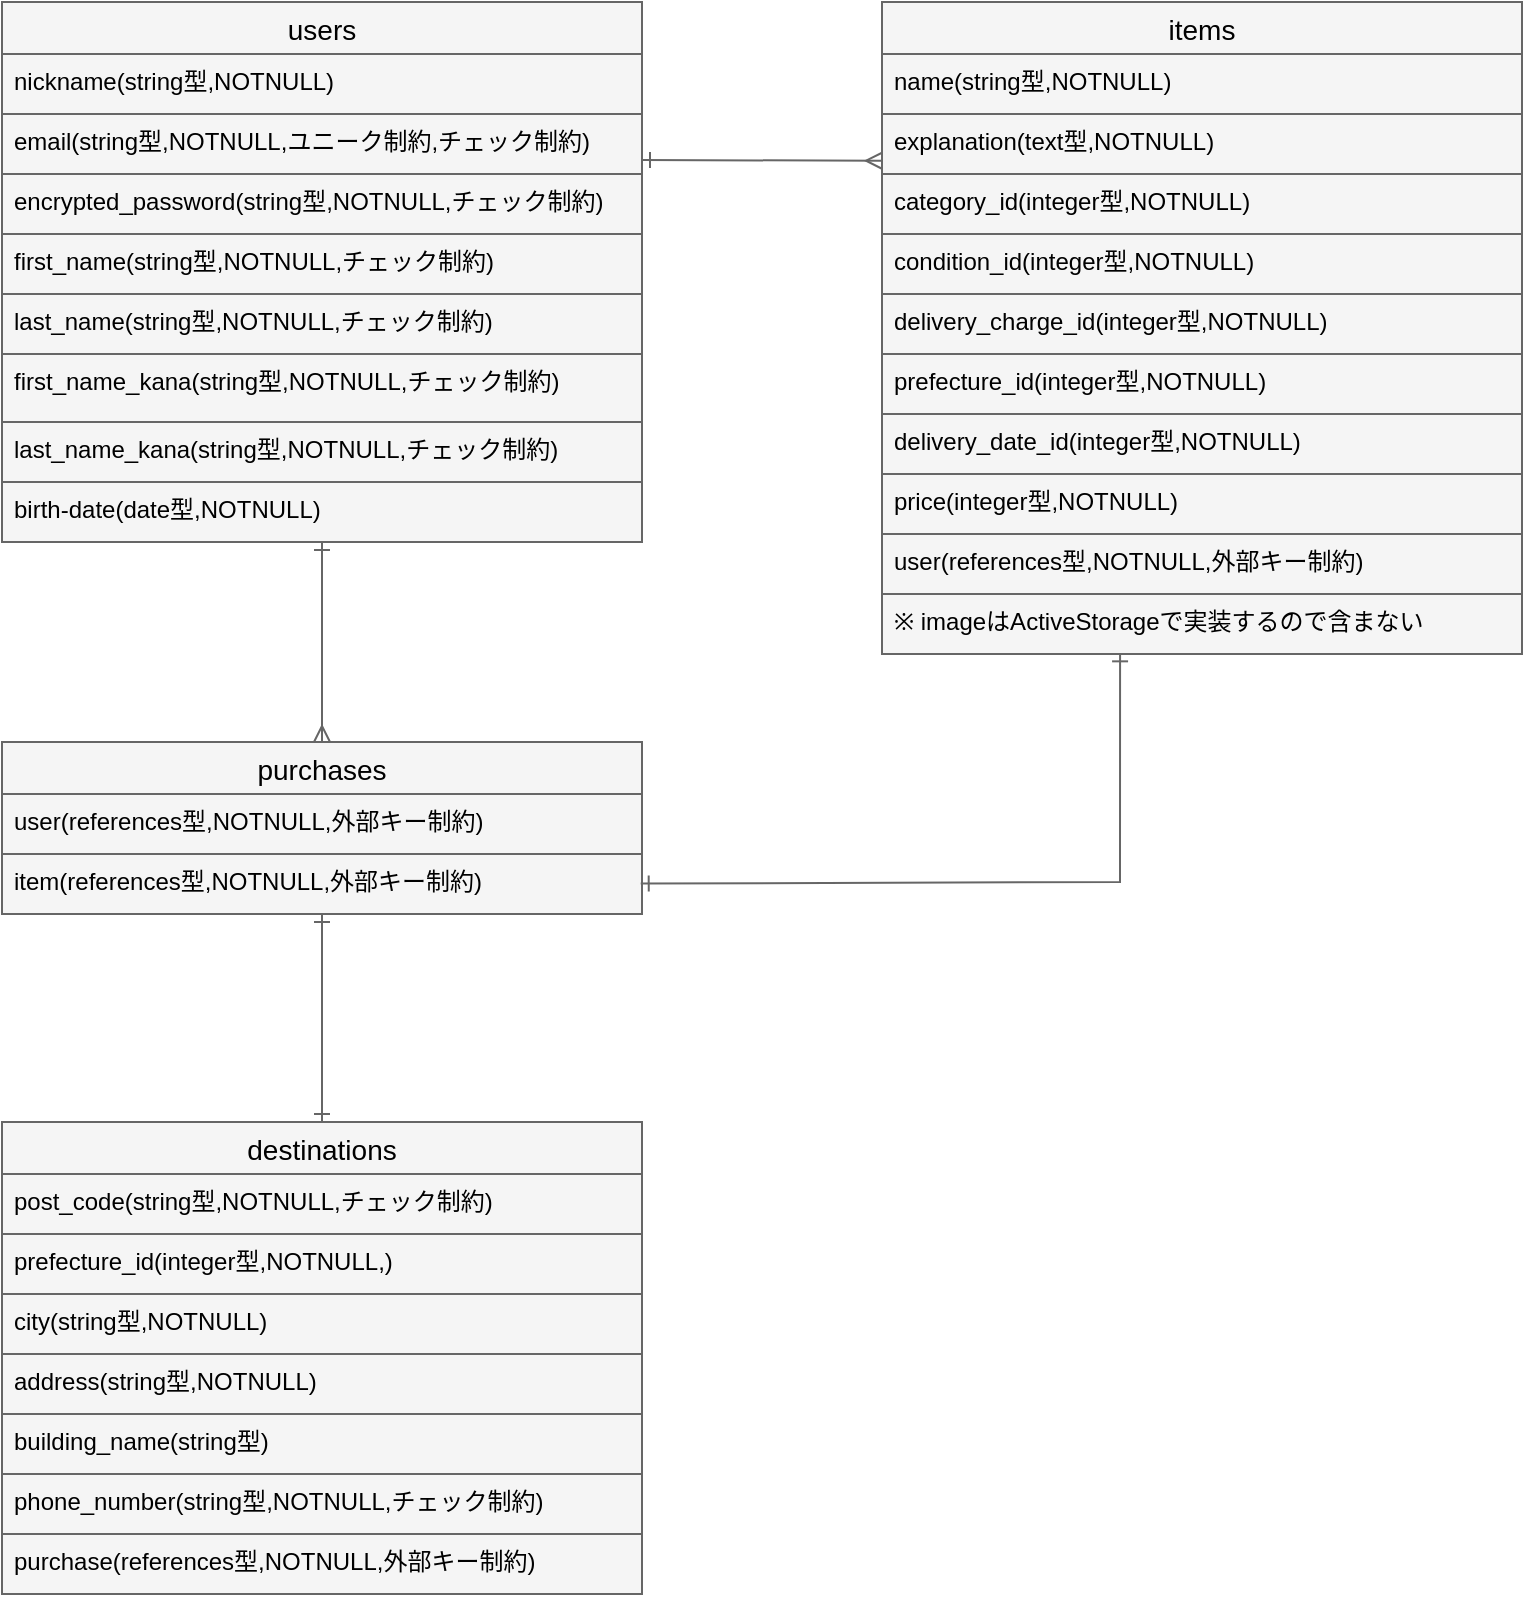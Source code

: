 <mxfile>
    <diagram id="jaYpOuYOMPLMd1vU-w20" name="ページ1">
        <mxGraphModel dx="647" dy="551" grid="1" gridSize="10" guides="1" tooltips="1" connect="1" arrows="1" fold="1" page="1" pageScale="1" pageWidth="827" pageHeight="1169" math="0" shadow="0">
            <root>
                <mxCell id="0"/>
                <mxCell id="1" parent="0"/>
                <mxCell id="2" value="users" style="swimlane;fontStyle=0;childLayout=stackLayout;horizontal=1;startSize=26;horizontalStack=0;resizeParent=1;resizeParentMax=0;resizeLast=0;collapsible=1;marginBottom=0;align=center;fontSize=14;fillColor=#f5f5f5;strokeColor=#666666;fontColor=#000000;" parent="1" vertex="1">
                    <mxGeometry x="40" y="40" width="320" height="270" as="geometry"/>
                </mxCell>
                <mxCell id="3" value="nickname(string型,NOTNULL)" style="text;strokeColor=#666666;fillColor=#f5f5f5;spacingLeft=4;spacingRight=4;overflow=hidden;rotatable=0;points=[[0,0.5],[1,0.5]];portConstraint=eastwest;fontSize=12;fontColor=#000000;" parent="2" vertex="1">
                    <mxGeometry y="26" width="320" height="30" as="geometry"/>
                </mxCell>
                <mxCell id="4" value="email(string型,NOTNULL,ユニーク制約,チェック制約)" style="text;strokeColor=#666666;fillColor=#f5f5f5;spacingLeft=4;spacingRight=4;overflow=hidden;rotatable=0;points=[[0,0.5],[1,0.5]];portConstraint=eastwest;fontSize=12;fontColor=#000000;" parent="2" vertex="1">
                    <mxGeometry y="56" width="320" height="30" as="geometry"/>
                </mxCell>
                <mxCell id="5" value="encrypted_password(string型,NOTNULL,チェック制約)" style="text;strokeColor=#666666;fillColor=#f5f5f5;spacingLeft=4;spacingRight=4;overflow=hidden;rotatable=0;points=[[0,0.5],[1,0.5]];portConstraint=eastwest;fontSize=12;fontColor=#000000;" parent="2" vertex="1">
                    <mxGeometry y="86" width="320" height="30" as="geometry"/>
                </mxCell>
                <mxCell id="39" value="first_name(string型,NOTNULL,チェック制約)" style="text;strokeColor=#666666;fillColor=#f5f5f5;spacingLeft=4;spacingRight=4;overflow=hidden;rotatable=0;points=[[0,0.5],[1,0.5]];portConstraint=eastwest;fontSize=12;fontColor=#000000;" parent="2" vertex="1">
                    <mxGeometry y="116" width="320" height="30" as="geometry"/>
                </mxCell>
                <mxCell id="40" value="last_name(string型,NOTNULL,チェック制約)" style="text;strokeColor=#666666;fillColor=#f5f5f5;spacingLeft=4;spacingRight=4;overflow=hidden;rotatable=0;points=[[0,0.5],[1,0.5]];portConstraint=eastwest;fontSize=12;fontColor=#000000;" parent="2" vertex="1">
                    <mxGeometry y="146" width="320" height="30" as="geometry"/>
                </mxCell>
                <mxCell id="91" value="first_name_kana(string型,NOTNULL,チェック制約)" style="text;strokeColor=#666666;fillColor=#f5f5f5;spacingLeft=4;spacingRight=4;overflow=hidden;rotatable=0;points=[[0,0.5],[1,0.5]];portConstraint=eastwest;fontSize=12;fontColor=#000000;" parent="2" vertex="1">
                    <mxGeometry y="176" width="320" height="34" as="geometry"/>
                </mxCell>
                <mxCell id="90" value="last_name_kana(string型,NOTNULL,チェック制約)" style="text;strokeColor=#666666;fillColor=#f5f5f5;spacingLeft=4;spacingRight=4;overflow=hidden;rotatable=0;points=[[0,0.5],[1,0.5]];portConstraint=eastwest;fontSize=12;fontColor=#000000;" parent="2" vertex="1">
                    <mxGeometry y="210" width="320" height="30" as="geometry"/>
                </mxCell>
                <mxCell id="47" value="birth-date(date型,NOTNULL)" style="text;strokeColor=#666666;fillColor=#f5f5f5;spacingLeft=4;spacingRight=4;overflow=hidden;rotatable=0;points=[[0,0.5],[1,0.5]];portConstraint=eastwest;fontSize=12;fontColor=#000000;" parent="2" vertex="1">
                    <mxGeometry y="240" width="320" height="30" as="geometry"/>
                </mxCell>
                <mxCell id="19" value="items" style="swimlane;fontStyle=0;childLayout=stackLayout;horizontal=1;startSize=26;horizontalStack=0;resizeParent=1;resizeParentMax=0;resizeLast=0;collapsible=1;marginBottom=0;align=center;fontSize=14;fillColor=#f5f5f5;strokeColor=#666666;fontColor=#000000;" parent="1" vertex="1">
                    <mxGeometry x="480" y="40" width="320" height="326" as="geometry"/>
                </mxCell>
                <mxCell id="21" value="name(string型,NOTNULL)" style="text;strokeColor=#666666;fillColor=#f5f5f5;spacingLeft=4;spacingRight=4;overflow=hidden;rotatable=0;points=[[0,0.5],[1,0.5]];portConstraint=eastwest;fontSize=12;fontColor=#000000;" parent="19" vertex="1">
                    <mxGeometry y="26" width="320" height="30" as="geometry"/>
                </mxCell>
                <mxCell id="33" value="explanation(text型,NOTNULL)" style="text;strokeColor=#666666;fillColor=#f5f5f5;spacingLeft=4;spacingRight=4;overflow=hidden;rotatable=0;points=[[0,0.5],[1,0.5]];portConstraint=eastwest;fontSize=12;fontColor=#000000;" parent="19" vertex="1">
                    <mxGeometry y="56" width="320" height="30" as="geometry"/>
                </mxCell>
                <mxCell id="22" value="category_id(integer型,NOTNULL)" style="text;strokeColor=#666666;fillColor=#f5f5f5;spacingLeft=4;spacingRight=4;overflow=hidden;rotatable=0;points=[[0,0.5],[1,0.5]];portConstraint=eastwest;fontSize=12;fontColor=#000000;" parent="19" vertex="1">
                    <mxGeometry y="86" width="320" height="30" as="geometry"/>
                </mxCell>
                <mxCell id="49" value="condition_id(integer型,NOTNULL)" style="text;strokeColor=#666666;fillColor=#f5f5f5;spacingLeft=4;spacingRight=4;overflow=hidden;rotatable=0;points=[[0,0.5],[1,0.5]];portConstraint=eastwest;fontSize=12;fontColor=#000000;" parent="19" vertex="1">
                    <mxGeometry y="116" width="320" height="30" as="geometry"/>
                </mxCell>
                <mxCell id="50" value="delivery_charge_id(integer型,NOTNULL)" style="text;strokeColor=#666666;fillColor=#f5f5f5;spacingLeft=4;spacingRight=4;overflow=hidden;rotatable=0;points=[[0,0.5],[1,0.5]];portConstraint=eastwest;fontSize=12;fontColor=#000000;" parent="19" vertex="1">
                    <mxGeometry y="146" width="320" height="30" as="geometry"/>
                </mxCell>
                <mxCell id="51" value="prefecture_id(integer型,NOTNULL)" style="text;strokeColor=#666666;fillColor=#f5f5f5;spacingLeft=4;spacingRight=4;overflow=hidden;rotatable=0;points=[[0,0.5],[1,0.5]];portConstraint=eastwest;fontSize=12;fontColor=#000000;" parent="19" vertex="1">
                    <mxGeometry y="176" width="320" height="30" as="geometry"/>
                </mxCell>
                <mxCell id="52" value="delivery_date_id(integer型,NOTNULL)" style="text;strokeColor=#666666;fillColor=#f5f5f5;spacingLeft=4;spacingRight=4;overflow=hidden;rotatable=0;points=[[0,0.5],[1,0.5]];portConstraint=eastwest;fontSize=12;fontColor=#000000;" parent="19" vertex="1">
                    <mxGeometry y="206" width="320" height="30" as="geometry"/>
                </mxCell>
                <mxCell id="53" value="price(integer型,NOTNULL)" style="text;strokeColor=#666666;fillColor=#f5f5f5;spacingLeft=4;spacingRight=4;overflow=hidden;rotatable=0;points=[[0,0.5],[1,0.5]];portConstraint=eastwest;fontSize=12;fontColor=#000000;" parent="19" vertex="1">
                    <mxGeometry y="236" width="320" height="30" as="geometry"/>
                </mxCell>
                <mxCell id="61" value="user(references型,NOTNULL,外部キー制約)" style="text;strokeColor=#666666;fillColor=#f5f5f5;spacingLeft=4;spacingRight=4;overflow=hidden;rotatable=0;points=[[0,0.5],[1,0.5]];portConstraint=eastwest;fontSize=12;fontColor=#000000;" parent="19" vertex="1">
                    <mxGeometry y="266" width="320" height="30" as="geometry"/>
                </mxCell>
                <mxCell id="20" value="※ imageはActiveStorageで実装するので含まない" style="text;strokeColor=#666666;fillColor=#f5f5f5;spacingLeft=4;spacingRight=4;overflow=hidden;rotatable=0;points=[[0,0.5],[1,0.5]];portConstraint=eastwest;fontSize=12;fontColor=#000000;" parent="19" vertex="1">
                    <mxGeometry y="296" width="320" height="30" as="geometry"/>
                </mxCell>
                <mxCell id="23" value="purchases" style="swimlane;fontStyle=0;childLayout=stackLayout;horizontal=1;startSize=26;horizontalStack=0;resizeParent=1;resizeParentMax=0;resizeLast=0;collapsible=1;marginBottom=0;align=center;fontSize=14;fillColor=#f5f5f5;strokeColor=#666666;fontColor=#000000;" parent="1" vertex="1">
                    <mxGeometry x="40" y="410" width="320" height="86" as="geometry"/>
                </mxCell>
                <mxCell id="24" value="user(references型,NOTNULL,外部キー制約)" style="text;strokeColor=#666666;fillColor=#f5f5f5;spacingLeft=4;spacingRight=4;overflow=hidden;rotatable=0;points=[[0,0.5],[1,0.5]];portConstraint=eastwest;fontSize=12;fontColor=#000000;" parent="23" vertex="1">
                    <mxGeometry y="26" width="320" height="30" as="geometry"/>
                </mxCell>
                <mxCell id="25" value="item(references型,NOTNULL,外部キー制約)" style="text;strokeColor=#666666;fillColor=#f5f5f5;spacingLeft=4;spacingRight=4;overflow=hidden;rotatable=0;points=[[0,0.5],[1,0.5]];portConstraint=eastwest;fontSize=12;fontColor=#000000;" parent="23" vertex="1">
                    <mxGeometry y="56" width="320" height="30" as="geometry"/>
                </mxCell>
                <mxCell id="32" value="" style="fontSize=12;html=1;endArrow=ERmany;startArrow=ERone;entryX=0;entryY=0.779;entryDx=0;entryDy=0;entryPerimeter=0;startFill=0;endFill=0;fillColor=#f5f5f5;strokeColor=#666666;fontColor=#000000;" parent="1" target="33" edge="1">
                    <mxGeometry width="100" height="100" relative="1" as="geometry">
                        <mxPoint x="360" y="119" as="sourcePoint"/>
                        <mxPoint x="360" y="119" as="targetPoint"/>
                    </mxGeometry>
                </mxCell>
                <mxCell id="68" value="" style="endArrow=ERmany;html=1;rounded=0;entryX=0.5;entryY=0;entryDx=0;entryDy=0;exitX=0.5;exitY=1;exitDx=0;exitDy=0;startArrow=ERone;startFill=0;endFill=0;fillColor=#f5f5f5;strokeColor=#666666;fontColor=#000000;" parent="1" source="2" target="23" edge="1">
                    <mxGeometry relative="1" as="geometry">
                        <mxPoint x="200" y="260" as="sourcePoint"/>
                        <mxPoint x="360" y="280" as="targetPoint"/>
                    </mxGeometry>
                </mxCell>
                <mxCell id="69" value="" style="endArrow=ERone;html=1;rounded=0;startArrow=ERone;startFill=0;endFill=0;exitX=0.998;exitY=0.393;exitDx=0;exitDy=0;exitPerimeter=0;entryX=0.372;entryY=0.989;entryDx=0;entryDy=0;entryPerimeter=0;fillColor=#f5f5f5;strokeColor=#666666;fontColor=#000000;" parent="1" target="20" edge="1">
                    <mxGeometry relative="1" as="geometry">
                        <mxPoint x="359.36" y="480.79" as="sourcePoint"/>
                        <mxPoint x="640" y="480" as="targetPoint"/>
                        <Array as="points">
                            <mxPoint x="599" y="480"/>
                        </Array>
                    </mxGeometry>
                </mxCell>
                <mxCell id="74" value="destinations" style="swimlane;fontStyle=0;childLayout=stackLayout;horizontal=1;startSize=26;horizontalStack=0;resizeParent=1;resizeParentMax=0;resizeLast=0;collapsible=1;marginBottom=0;align=center;fontSize=14;fillColor=#f5f5f5;strokeColor=#666666;fontColor=#000000;" parent="1" vertex="1">
                    <mxGeometry x="40" y="600" width="320" height="236" as="geometry"/>
                </mxCell>
                <mxCell id="81" value="post_code(string型,NOTNULL,チェック制約)" style="text;strokeColor=#666666;fillColor=#f5f5f5;spacingLeft=4;spacingRight=4;overflow=hidden;rotatable=0;points=[[0,0.5],[1,0.5]];portConstraint=eastwest;fontSize=12;fontColor=#000000;" parent="74" vertex="1">
                    <mxGeometry y="26" width="320" height="30" as="geometry"/>
                </mxCell>
                <mxCell id="82" value="prefecture_id(integer型,NOTNULL,)" style="text;strokeColor=#666666;fillColor=#f5f5f5;spacingLeft=4;spacingRight=4;overflow=hidden;rotatable=0;points=[[0,0.5],[1,0.5]];portConstraint=eastwest;fontSize=12;fontColor=#000000;" parent="74" vertex="1">
                    <mxGeometry y="56" width="320" height="30" as="geometry"/>
                </mxCell>
                <mxCell id="83" value="city(string型,NOTNULL)" style="text;strokeColor=#666666;fillColor=#f5f5f5;spacingLeft=4;spacingRight=4;overflow=hidden;rotatable=0;points=[[0,0.5],[1,0.5]];portConstraint=eastwest;fontSize=12;fontColor=#000000;" parent="74" vertex="1">
                    <mxGeometry y="86" width="320" height="30" as="geometry"/>
                </mxCell>
                <mxCell id="84" value="address(string型,NOTNULL)" style="text;strokeColor=#666666;fillColor=#f5f5f5;spacingLeft=4;spacingRight=4;overflow=hidden;rotatable=0;points=[[0,0.5],[1,0.5]];portConstraint=eastwest;fontSize=12;fontColor=#000000;" parent="74" vertex="1">
                    <mxGeometry y="116" width="320" height="30" as="geometry"/>
                </mxCell>
                <mxCell id="85" value="building_name(string型)" style="text;strokeColor=#666666;fillColor=#f5f5f5;spacingLeft=4;spacingRight=4;overflow=hidden;rotatable=0;points=[[0,0.5],[1,0.5]];portConstraint=eastwest;fontSize=12;fontColor=#000000;" parent="74" vertex="1">
                    <mxGeometry y="146" width="320" height="30" as="geometry"/>
                </mxCell>
                <mxCell id="86" value="phone_number(string型,NOTNULL,チェック制約)" style="text;strokeColor=#666666;fillColor=#f5f5f5;spacingLeft=4;spacingRight=4;overflow=hidden;rotatable=0;points=[[0,0.5],[1,0.5]];portConstraint=eastwest;fontSize=12;fontColor=#000000;" parent="74" vertex="1">
                    <mxGeometry y="176" width="320" height="30" as="geometry"/>
                </mxCell>
                <mxCell id="92" value="purchase(references型,NOTNULL,外部キー制約)" style="text;strokeColor=#666666;fillColor=#f5f5f5;spacingLeft=4;spacingRight=4;overflow=hidden;rotatable=0;points=[[0,0.5],[1,0.5]];portConstraint=eastwest;fontSize=12;fontColor=#000000;" parent="74" vertex="1">
                    <mxGeometry y="206" width="320" height="30" as="geometry"/>
                </mxCell>
                <mxCell id="89" value="" style="endArrow=ERone;html=1;rounded=0;entryX=0.5;entryY=0;entryDx=0;entryDy=0;startArrow=ERone;startFill=0;endFill=0;fillColor=#f5f5f5;strokeColor=#666666;fontColor=#000000;" parent="1" source="25" target="74" edge="1">
                    <mxGeometry relative="1" as="geometry">
                        <mxPoint x="199.8" y="526" as="sourcePoint"/>
                        <mxPoint x="199.8" y="626" as="targetPoint"/>
                    </mxGeometry>
                </mxCell>
            </root>
        </mxGraphModel>
    </diagram>
</mxfile>